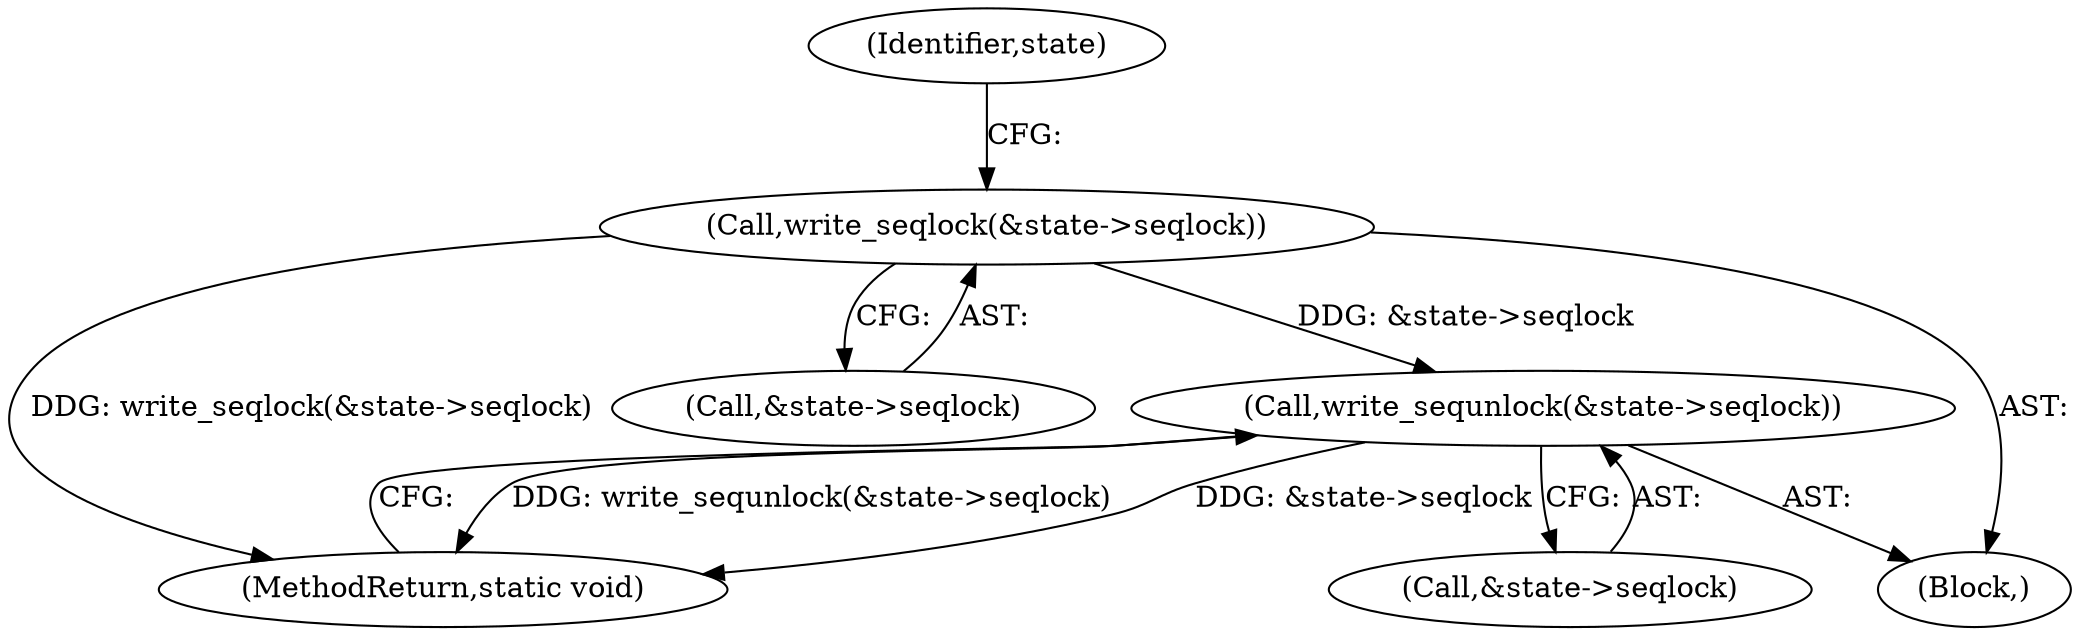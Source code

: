 digraph "0_linux_dc0b027dfadfcb8a5504f7d8052754bf8d501ab9_22@API" {
"1000105" [label="(Call,write_seqlock(&state->seqlock))"];
"1000114" [label="(Call,write_sequnlock(&state->seqlock))"];
"1000114" [label="(Call,write_sequnlock(&state->seqlock))"];
"1000106" [label="(Call,&state->seqlock)"];
"1000105" [label="(Call,write_seqlock(&state->seqlock))"];
"1000104" [label="(Block,)"];
"1000119" [label="(MethodReturn,static void)"];
"1000111" [label="(Identifier,state)"];
"1000115" [label="(Call,&state->seqlock)"];
"1000105" -> "1000104"  [label="AST: "];
"1000105" -> "1000106"  [label="CFG: "];
"1000106" -> "1000105"  [label="AST: "];
"1000111" -> "1000105"  [label="CFG: "];
"1000105" -> "1000119"  [label="DDG: write_seqlock(&state->seqlock)"];
"1000105" -> "1000114"  [label="DDG: &state->seqlock"];
"1000114" -> "1000104"  [label="AST: "];
"1000114" -> "1000115"  [label="CFG: "];
"1000115" -> "1000114"  [label="AST: "];
"1000119" -> "1000114"  [label="CFG: "];
"1000114" -> "1000119"  [label="DDG: write_sequnlock(&state->seqlock)"];
"1000114" -> "1000119"  [label="DDG: &state->seqlock"];
}
